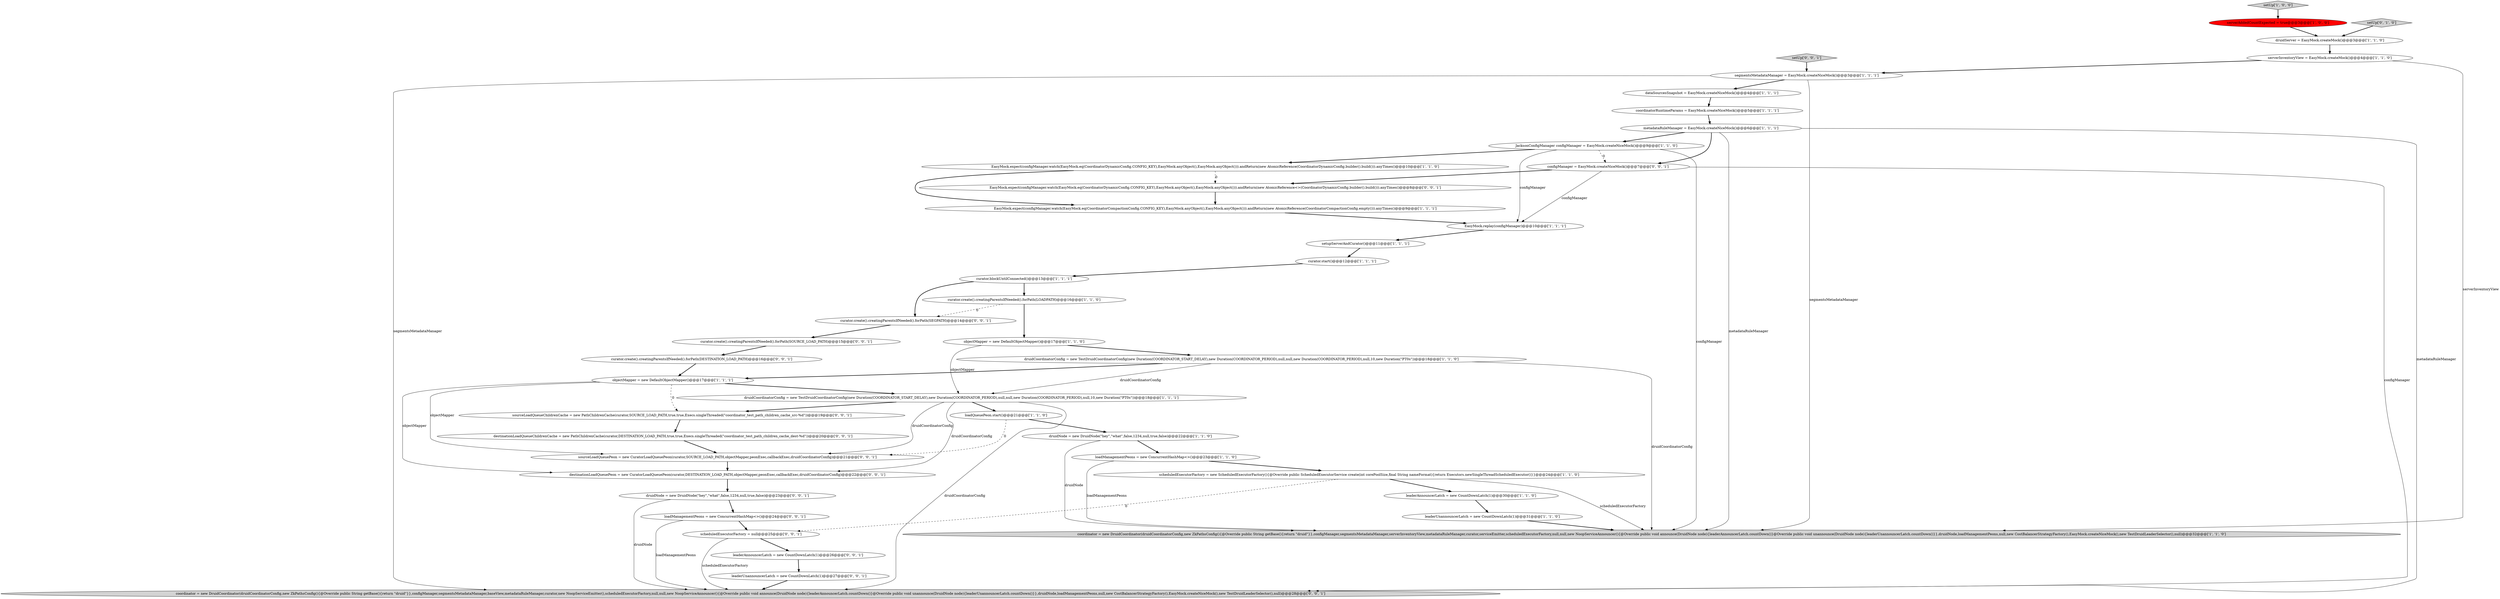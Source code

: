 digraph {
29 [style = filled, label = "sourceLoadQueueChildrenCache = new PathChildrenCache(curator,SOURCE_LOAD_PATH,true,true,Execs.singleThreaded(\"coordinator_test_path_children_cache_src-%d\"))@@@19@@@['0', '0', '1']", fillcolor = white, shape = ellipse image = "AAA0AAABBB3BBB"];
20 [style = filled, label = "druidNode = new DruidNode(\"hey\",\"what\",false,1234,null,true,false)@@@22@@@['1', '1', '0']", fillcolor = white, shape = ellipse image = "AAA0AAABBB1BBB"];
19 [style = filled, label = "serverAddedCountExpected = true@@@3@@@['1', '0', '0']", fillcolor = red, shape = ellipse image = "AAA1AAABBB1BBB"];
1 [style = filled, label = "leaderUnannouncerLatch = new CountDownLatch(1)@@@31@@@['1', '1', '0']", fillcolor = white, shape = ellipse image = "AAA0AAABBB1BBB"];
42 [style = filled, label = "curator.create().creatingParentsIfNeeded().forPath(SOURCE_LOAD_PATH)@@@15@@@['0', '0', '1']", fillcolor = white, shape = ellipse image = "AAA0AAABBB3BBB"];
41 [style = filled, label = "destinationLoadQueueChildrenCache = new PathChildrenCache(curator,DESTINATION_LOAD_PATH,true,true,Execs.singleThreaded(\"coordinator_test_path_children_cache_dest-%d\"))@@@20@@@['0', '0', '1']", fillcolor = white, shape = ellipse image = "AAA0AAABBB3BBB"];
33 [style = filled, label = "setUp['0', '0', '1']", fillcolor = lightgray, shape = diamond image = "AAA0AAABBB3BBB"];
37 [style = filled, label = "destinationLoadQueuePeon = new CuratorLoadQueuePeon(curator,DESTINATION_LOAD_PATH,objectMapper,peonExec,callbackExec,druidCoordinatorConfig)@@@22@@@['0', '0', '1']", fillcolor = white, shape = ellipse image = "AAA0AAABBB3BBB"];
32 [style = filled, label = "scheduledExecutorFactory = null@@@25@@@['0', '0', '1']", fillcolor = white, shape = ellipse image = "AAA0AAABBB3BBB"];
18 [style = filled, label = "objectMapper = new DefaultObjectMapper()@@@17@@@['1', '1', '1']", fillcolor = white, shape = ellipse image = "AAA0AAABBB1BBB"];
9 [style = filled, label = "druidServer = EasyMock.createMock()@@@3@@@['1', '1', '0']", fillcolor = white, shape = ellipse image = "AAA0AAABBB1BBB"];
13 [style = filled, label = "coordinatorRuntimeParams = EasyMock.createNiceMock()@@@5@@@['1', '1', '1']", fillcolor = white, shape = ellipse image = "AAA0AAABBB1BBB"];
39 [style = filled, label = "sourceLoadQueuePeon = new CuratorLoadQueuePeon(curator,SOURCE_LOAD_PATH,objectMapper,peonExec,callbackExec,druidCoordinatorConfig)@@@21@@@['0', '0', '1']", fillcolor = white, shape = ellipse image = "AAA0AAABBB3BBB"];
11 [style = filled, label = "scheduledExecutorFactory = new ScheduledExecutorFactory(){@Override public ScheduledExecutorService create(int corePoolSize,final String nameFormat){return Executors.newSingleThreadScheduledExecutor()}}@@@24@@@['1', '1', '0']", fillcolor = white, shape = ellipse image = "AAA0AAABBB1BBB"];
6 [style = filled, label = "dataSourcesSnapshot = EasyMock.createNiceMock()@@@4@@@['1', '1', '1']", fillcolor = white, shape = ellipse image = "AAA0AAABBB1BBB"];
8 [style = filled, label = "objectMapper = new DefaultObjectMapper()@@@17@@@['1', '1', '0']", fillcolor = white, shape = ellipse image = "AAA0AAABBB1BBB"];
16 [style = filled, label = "setUp['1', '0', '0']", fillcolor = lightgray, shape = diamond image = "AAA0AAABBB1BBB"];
22 [style = filled, label = "setupServerAndCurator()@@@11@@@['1', '1', '1']", fillcolor = white, shape = ellipse image = "AAA0AAABBB1BBB"];
0 [style = filled, label = "segmentsMetadataManager = EasyMock.createNiceMock()@@@3@@@['1', '1', '1']", fillcolor = white, shape = ellipse image = "AAA0AAABBB1BBB"];
4 [style = filled, label = "curator.create().creatingParentsIfNeeded().forPath(LOADPATH)@@@16@@@['1', '1', '0']", fillcolor = white, shape = ellipse image = "AAA0AAABBB1BBB"];
25 [style = filled, label = "loadManagementPeons = new ConcurrentHashMap<>()@@@23@@@['1', '1', '0']", fillcolor = white, shape = ellipse image = "AAA0AAABBB1BBB"];
26 [style = filled, label = "EasyMock.expect(configManager.watch(EasyMock.eq(CoordinatorDynamicConfig.CONFIG_KEY),EasyMock.anyObject(),EasyMock.anyObject())).andReturn(new AtomicReference(CoordinatorDynamicConfig.builder().build())).anyTimes()@@@10@@@['1', '1', '0']", fillcolor = white, shape = ellipse image = "AAA0AAABBB1BBB"];
30 [style = filled, label = "druidNode = new DruidNode(\"hey\",\"what\",false,1234,null,true,false)@@@23@@@['0', '0', '1']", fillcolor = white, shape = ellipse image = "AAA0AAABBB3BBB"];
34 [style = filled, label = "configManager = EasyMock.createNiceMock()@@@7@@@['0', '0', '1']", fillcolor = white, shape = ellipse image = "AAA0AAABBB3BBB"];
43 [style = filled, label = "curator.create().creatingParentsIfNeeded().forPath(SEGPATH)@@@14@@@['0', '0', '1']", fillcolor = white, shape = ellipse image = "AAA0AAABBB3BBB"];
17 [style = filled, label = "serverInventoryView = EasyMock.createMock()@@@4@@@['1', '1', '0']", fillcolor = white, shape = ellipse image = "AAA0AAABBB1BBB"];
27 [style = filled, label = "setUp['0', '1', '0']", fillcolor = lightgray, shape = diamond image = "AAA0AAABBB2BBB"];
5 [style = filled, label = "druidCoordinatorConfig = new TestDruidCoordinatorConfig(new Duration(COORDINATOR_START_DELAY),new Duration(COORDINATOR_PERIOD),null,null,new Duration(COORDINATOR_PERIOD),null,10,new Duration(\"PT0s\"))@@@18@@@['1', '1', '0']", fillcolor = white, shape = ellipse image = "AAA0AAABBB1BBB"];
7 [style = filled, label = "loadQueuePeon.start()@@@21@@@['1', '1', '0']", fillcolor = white, shape = ellipse image = "AAA0AAABBB1BBB"];
14 [style = filled, label = "JacksonConfigManager configManager = EasyMock.createNiceMock()@@@9@@@['1', '1', '0']", fillcolor = white, shape = ellipse image = "AAA0AAABBB1BBB"];
15 [style = filled, label = "curator.start()@@@12@@@['1', '1', '1']", fillcolor = white, shape = ellipse image = "AAA0AAABBB1BBB"];
23 [style = filled, label = "leaderAnnouncerLatch = new CountDownLatch(1)@@@30@@@['1', '1', '0']", fillcolor = white, shape = ellipse image = "AAA0AAABBB1BBB"];
21 [style = filled, label = "druidCoordinatorConfig = new TestDruidCoordinatorConfig(new Duration(COORDINATOR_START_DELAY),new Duration(COORDINATOR_PERIOD),null,null,new Duration(COORDINATOR_PERIOD),null,10,new Duration(\"PT0s\"))@@@18@@@['1', '1', '1']", fillcolor = white, shape = ellipse image = "AAA0AAABBB1BBB"];
10 [style = filled, label = "curator.blockUntilConnected()@@@13@@@['1', '1', '1']", fillcolor = white, shape = ellipse image = "AAA0AAABBB1BBB"];
35 [style = filled, label = "coordinator = new DruidCoordinator(druidCoordinatorConfig,new ZkPathsConfig(){@Override public String getBase(){return \"druid\"}},configManager,segmentsMetadataManager,baseView,metadataRuleManager,curator,new NoopServiceEmitter(),scheduledExecutorFactory,null,null,new NoopServiceAnnouncer(){@Override public void announce(DruidNode node){leaderAnnouncerLatch.countDown()}@Override public void unannounce(DruidNode node){leaderUnannouncerLatch.countDown()}},druidNode,loadManagementPeons,null,new CostBalancerStrategyFactory(),EasyMock.createNiceMock(),new TestDruidLeaderSelector(),null)@@@28@@@['0', '0', '1']", fillcolor = lightgray, shape = ellipse image = "AAA0AAABBB3BBB"];
38 [style = filled, label = "loadManagementPeons = new ConcurrentHashMap<>()@@@24@@@['0', '0', '1']", fillcolor = white, shape = ellipse image = "AAA0AAABBB3BBB"];
36 [style = filled, label = "leaderUnannouncerLatch = new CountDownLatch(1)@@@27@@@['0', '0', '1']", fillcolor = white, shape = ellipse image = "AAA0AAABBB3BBB"];
2 [style = filled, label = "EasyMock.expect(configManager.watch(EasyMock.eq(CoordinatorCompactionConfig.CONFIG_KEY),EasyMock.anyObject(),EasyMock.anyObject())).andReturn(new AtomicReference(CoordinatorCompactionConfig.empty())).anyTimes()@@@9@@@['1', '1', '1']", fillcolor = white, shape = ellipse image = "AAA0AAABBB1BBB"];
3 [style = filled, label = "EasyMock.replay(configManager)@@@10@@@['1', '1', '1']", fillcolor = white, shape = ellipse image = "AAA0AAABBB1BBB"];
31 [style = filled, label = "leaderAnnouncerLatch = new CountDownLatch(1)@@@26@@@['0', '0', '1']", fillcolor = white, shape = ellipse image = "AAA0AAABBB3BBB"];
12 [style = filled, label = "coordinator = new DruidCoordinator(druidCoordinatorConfig,new ZkPathsConfig(){@Override public String getBase(){return \"druid\"}},configManager,segmentsMetadataManager,serverInventoryView,metadataRuleManager,curator,serviceEmitter,scheduledExecutorFactory,null,null,new NoopServiceAnnouncer(){@Override public void announce(DruidNode node){leaderAnnouncerLatch.countDown()}@Override public void unannounce(DruidNode node){leaderUnannouncerLatch.countDown()}},druidNode,loadManagementPeons,null,new CostBalancerStrategyFactory(),EasyMock.createNiceMock(),new TestDruidLeaderSelector(),null)@@@32@@@['1', '1', '0']", fillcolor = lightgray, shape = ellipse image = "AAA0AAABBB1BBB"];
40 [style = filled, label = "EasyMock.expect(configManager.watch(EasyMock.eq(CoordinatorDynamicConfig.CONFIG_KEY),EasyMock.anyObject(),EasyMock.anyObject())).andReturn(new AtomicReference<>(CoordinatorDynamicConfig.builder().build())).anyTimes()@@@8@@@['0', '0', '1']", fillcolor = white, shape = ellipse image = "AAA0AAABBB3BBB"];
28 [style = filled, label = "curator.create().creatingParentsIfNeeded().forPath(DESTINATION_LOAD_PATH)@@@16@@@['0', '0', '1']", fillcolor = white, shape = ellipse image = "AAA0AAABBB3BBB"];
24 [style = filled, label = "metadataRuleManager = EasyMock.createNiceMock()@@@6@@@['1', '1', '1']", fillcolor = white, shape = ellipse image = "AAA0AAABBB1BBB"];
39->37 [style = bold, label=""];
11->32 [style = dashed, label="0"];
40->2 [style = bold, label=""];
30->38 [style = bold, label=""];
0->12 [style = solid, label="segmentsMetadataManager"];
15->10 [style = bold, label=""];
34->3 [style = solid, label="configManager"];
7->39 [style = dashed, label="0"];
22->15 [style = bold, label=""];
28->18 [style = bold, label=""];
13->24 [style = bold, label=""];
24->12 [style = solid, label="metadataRuleManager"];
34->40 [style = bold, label=""];
10->43 [style = bold, label=""];
21->35 [style = solid, label="druidCoordinatorConfig"];
14->34 [style = dashed, label="0"];
0->6 [style = bold, label=""];
37->30 [style = bold, label=""];
29->41 [style = bold, label=""];
2->3 [style = bold, label=""];
27->9 [style = bold, label=""];
43->42 [style = bold, label=""];
34->35 [style = solid, label="configManager"];
24->34 [style = bold, label=""];
31->36 [style = bold, label=""];
9->17 [style = bold, label=""];
18->37 [style = solid, label="objectMapper"];
5->12 [style = solid, label="druidCoordinatorConfig"];
38->35 [style = solid, label="loadManagementPeons"];
5->18 [style = bold, label=""];
7->20 [style = bold, label=""];
16->19 [style = bold, label=""];
3->22 [style = bold, label=""];
20->25 [style = bold, label=""];
0->35 [style = solid, label="segmentsMetadataManager"];
24->35 [style = solid, label="metadataRuleManager"];
24->14 [style = bold, label=""];
38->32 [style = bold, label=""];
32->35 [style = solid, label="scheduledExecutorFactory"];
33->0 [style = bold, label=""];
14->26 [style = bold, label=""];
25->12 [style = solid, label="loadManagementPeons"];
26->2 [style = bold, label=""];
4->43 [style = dashed, label="0"];
17->0 [style = bold, label=""];
21->29 [style = bold, label=""];
8->5 [style = bold, label=""];
19->9 [style = bold, label=""];
25->11 [style = bold, label=""];
20->12 [style = solid, label="druidNode"];
6->13 [style = bold, label=""];
8->21 [style = solid, label="objectMapper"];
1->12 [style = bold, label=""];
10->4 [style = bold, label=""];
23->1 [style = bold, label=""];
21->7 [style = bold, label=""];
4->8 [style = bold, label=""];
17->12 [style = solid, label="serverInventoryView"];
14->12 [style = solid, label="configManager"];
18->21 [style = bold, label=""];
42->28 [style = bold, label=""];
41->39 [style = bold, label=""];
36->35 [style = bold, label=""];
14->3 [style = solid, label="configManager"];
5->21 [style = solid, label="druidCoordinatorConfig"];
11->12 [style = solid, label="scheduledExecutorFactory"];
21->39 [style = solid, label="druidCoordinatorConfig"];
11->23 [style = bold, label=""];
30->35 [style = solid, label="druidNode"];
26->40 [style = dashed, label="0"];
32->31 [style = bold, label=""];
18->39 [style = solid, label="objectMapper"];
21->37 [style = solid, label="druidCoordinatorConfig"];
18->29 [style = dashed, label="0"];
}
